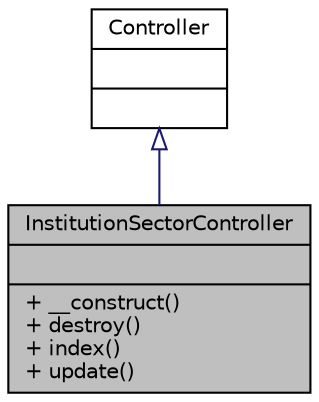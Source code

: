digraph "InstitutionSectorController"
{
 // LATEX_PDF_SIZE
  bgcolor="transparent";
  edge [fontname="Helvetica",fontsize="10",labelfontname="Helvetica",labelfontsize="10"];
  node [fontname="Helvetica",fontsize="10",shape=record];
  Node1 [label="{InstitutionSectorController\n||+ __construct()\l+ destroy()\l+ index()\l+ update()\l}",height=0.2,width=0.4,color="black", fillcolor="grey75", style="filled", fontcolor="black",tooltip="Gestiona información de los sectores de Organizaciones."];
  Node2 -> Node1 [dir="back",color="midnightblue",fontsize="10",style="solid",arrowtail="onormal",fontname="Helvetica"];
  Node2 [label="{Controller\n||}",height=0.2,width=0.4,color="black",URL="$d8/d70/classApp_1_1Http_1_1Controllers_1_1Controller.html",tooltip="Controlador principal del framework del cual extienden los demás controladores."];
}
